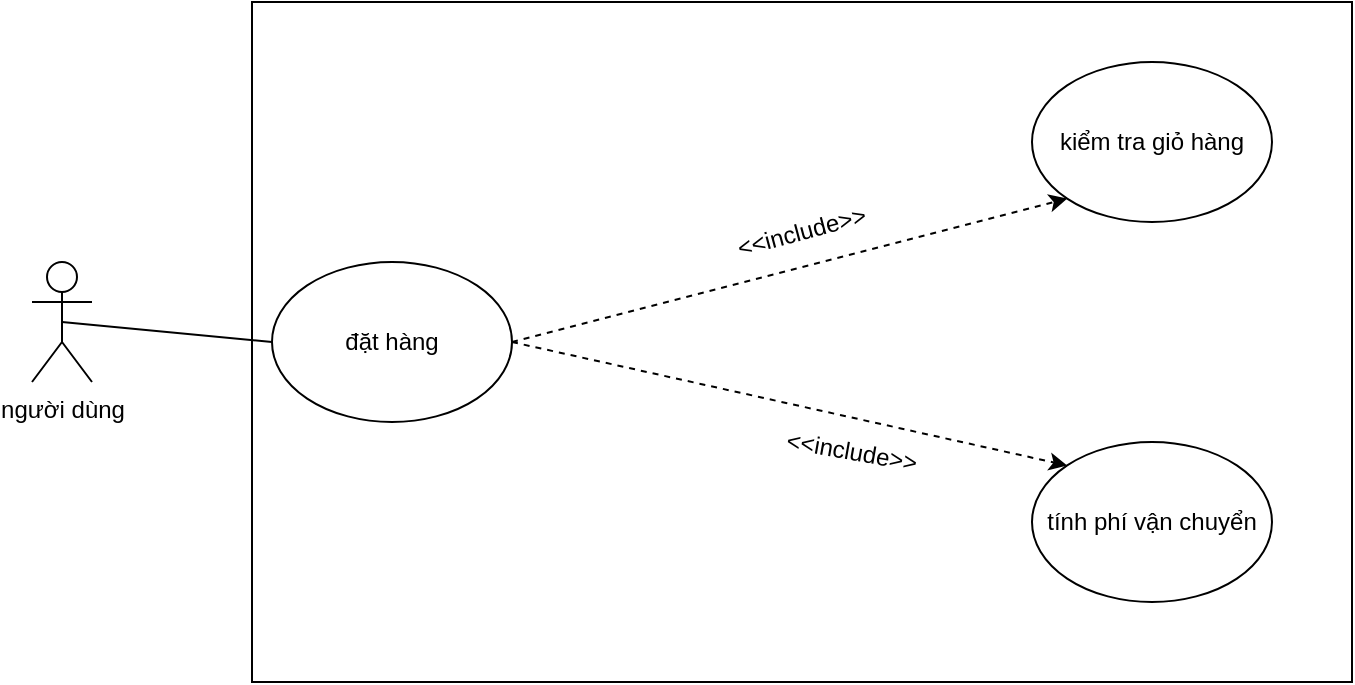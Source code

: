 <mxfile version="28.2.8">
  <diagram name="Page-1" id="SrlommiyDTUKbWcrkzDM">
    <mxGraphModel dx="1426" dy="841" grid="1" gridSize="10" guides="1" tooltips="1" connect="1" arrows="1" fold="1" page="1" pageScale="1" pageWidth="850" pageHeight="1100" math="0" shadow="0">
      <root>
        <mxCell id="0" />
        <mxCell id="1" parent="0" />
        <mxCell id="x0KQVgalQclNj2CF-3GX-1" value="" style="rounded=0;whiteSpace=wrap;html=1;" parent="1" vertex="1">
          <mxGeometry x="150" y="290" width="550" height="340" as="geometry" />
        </mxCell>
        <mxCell id="x0KQVgalQclNj2CF-3GX-2" value="đặt hàng" style="ellipse;whiteSpace=wrap;html=1;" parent="1" vertex="1">
          <mxGeometry x="160" y="420" width="120" height="80" as="geometry" />
        </mxCell>
        <mxCell id="x0KQVgalQclNj2CF-3GX-3" value="kiểm tra giỏ hàng" style="ellipse;whiteSpace=wrap;html=1;" parent="1" vertex="1">
          <mxGeometry x="540" y="320" width="120" height="80" as="geometry" />
        </mxCell>
        <mxCell id="x0KQVgalQclNj2CF-3GX-4" value="tính phí vận chuyển" style="ellipse;whiteSpace=wrap;html=1;" parent="1" vertex="1">
          <mxGeometry x="540" y="510" width="120" height="80" as="geometry" />
        </mxCell>
        <mxCell id="x0KQVgalQclNj2CF-3GX-5" value="" style="endArrow=classic;html=1;rounded=0;exitX=1;exitY=0.5;exitDx=0;exitDy=0;entryX=0;entryY=1;entryDx=0;entryDy=0;dashed=1;" parent="1" source="x0KQVgalQclNj2CF-3GX-2" target="x0KQVgalQclNj2CF-3GX-3" edge="1">
          <mxGeometry width="50" height="50" relative="1" as="geometry">
            <mxPoint x="440" y="480" as="sourcePoint" />
            <mxPoint x="490" y="430" as="targetPoint" />
          </mxGeometry>
        </mxCell>
        <mxCell id="x0KQVgalQclNj2CF-3GX-6" value="" style="endArrow=classic;html=1;rounded=0;exitX=1;exitY=0.5;exitDx=0;exitDy=0;entryX=0;entryY=0;entryDx=0;entryDy=0;dashed=1;" parent="1" source="x0KQVgalQclNj2CF-3GX-2" target="x0KQVgalQclNj2CF-3GX-4" edge="1">
          <mxGeometry width="50" height="50" relative="1" as="geometry">
            <mxPoint x="370" y="542" as="sourcePoint" />
            <mxPoint x="648" y="470" as="targetPoint" />
          </mxGeometry>
        </mxCell>
        <mxCell id="x0KQVgalQclNj2CF-3GX-7" value="&amp;lt;&amp;lt;include&amp;gt;&amp;gt;" style="text;html=1;whiteSpace=wrap;strokeColor=none;fillColor=none;align=center;verticalAlign=middle;rounded=0;rotation=10;" parent="1" vertex="1">
          <mxGeometry x="420" y="500" width="60" height="30" as="geometry" />
        </mxCell>
        <mxCell id="x0KQVgalQclNj2CF-3GX-8" value="&amp;lt;&amp;lt;include&amp;gt;&amp;gt;" style="text;html=1;whiteSpace=wrap;strokeColor=none;fillColor=none;align=center;verticalAlign=middle;rounded=0;rotation=-15;" parent="1" vertex="1">
          <mxGeometry x="394.999" y="390.002" width="60" height="30" as="geometry" />
        </mxCell>
        <mxCell id="Uwi2c4UzzB1r27HYyWGP-1" value="người dùng&lt;div&gt;&lt;br&gt;&lt;/div&gt;" style="shape=umlActor;verticalLabelPosition=bottom;verticalAlign=top;html=1;outlineConnect=0;" vertex="1" parent="1">
          <mxGeometry x="40" y="420" width="30" height="60" as="geometry" />
        </mxCell>
        <mxCell id="Uwi2c4UzzB1r27HYyWGP-2" value="" style="endArrow=none;html=1;rounded=0;exitX=0.5;exitY=0.5;exitDx=0;exitDy=0;exitPerimeter=0;entryX=0;entryY=0.5;entryDx=0;entryDy=0;" edge="1" parent="1" source="Uwi2c4UzzB1r27HYyWGP-1" target="x0KQVgalQclNj2CF-3GX-2">
          <mxGeometry width="50" height="50" relative="1" as="geometry">
            <mxPoint x="400" y="460" as="sourcePoint" />
            <mxPoint x="450" y="410" as="targetPoint" />
          </mxGeometry>
        </mxCell>
      </root>
    </mxGraphModel>
  </diagram>
</mxfile>
